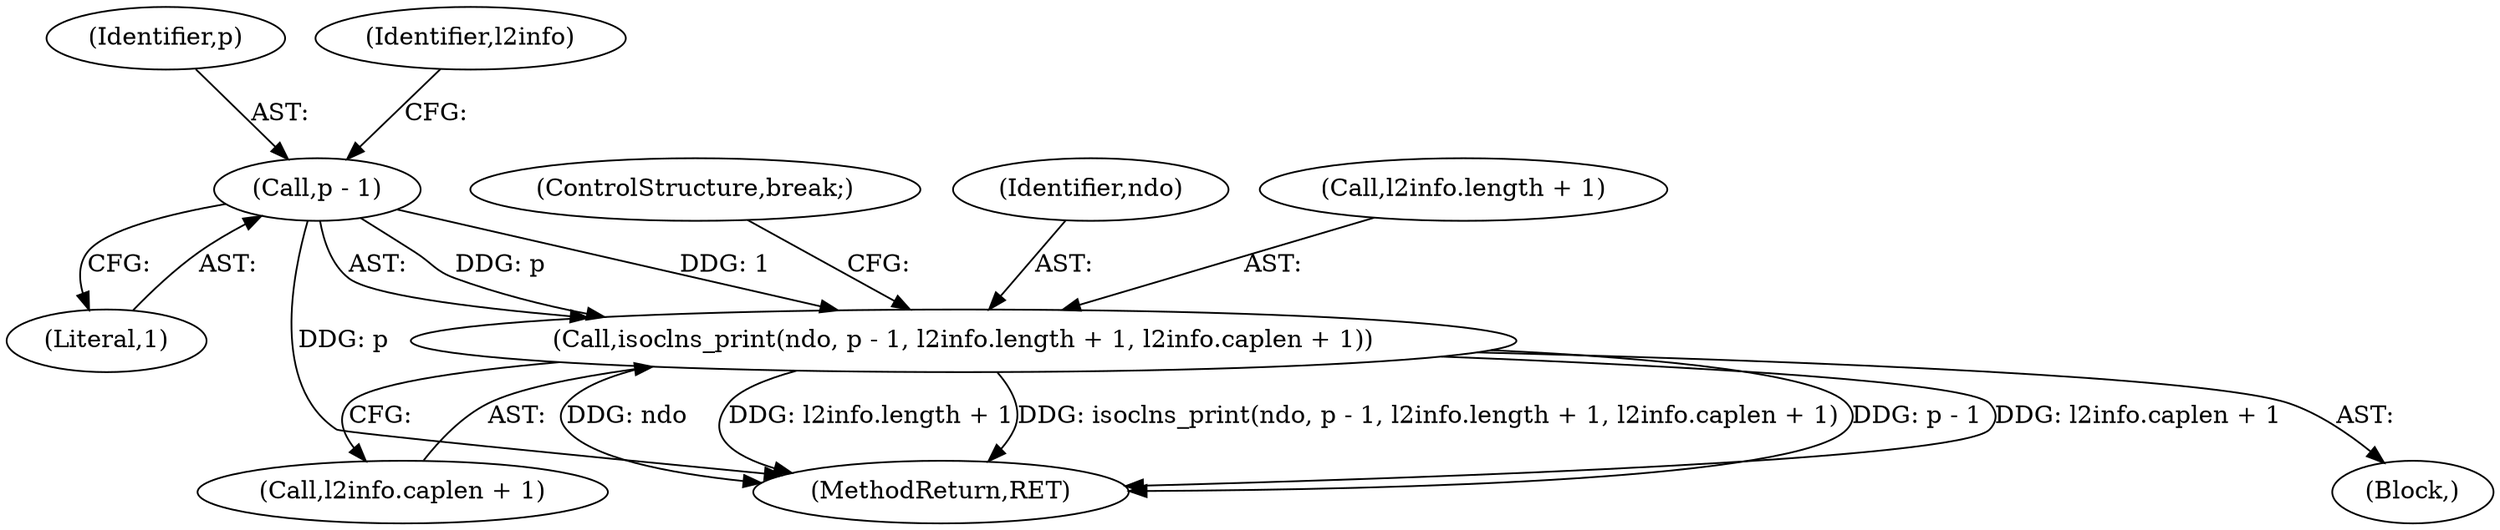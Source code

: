 digraph "0_tcpdump_1dcd10aceabbc03bf571ea32b892c522cbe923de_8@pointer" {
"1000165" [label="(Call,isoclns_print(ndo, p - 1, l2info.length + 1, l2info.caplen + 1))"];
"1000167" [label="(Call,p - 1)"];
"1000167" [label="(Call,p - 1)"];
"1000168" [label="(Identifier,p)"];
"1000180" [label="(ControlStructure,break;)"];
"1000166" [label="(Identifier,ndo)"];
"1000169" [label="(Literal,1)"];
"1000154" [label="(Block,)"];
"1000165" [label="(Call,isoclns_print(ndo, p - 1, l2info.length + 1, l2info.caplen + 1))"];
"1000175" [label="(Call,l2info.caplen + 1)"];
"1000198" [label="(MethodReturn,RET)"];
"1000172" [label="(Identifier,l2info)"];
"1000170" [label="(Call,l2info.length + 1)"];
"1000165" -> "1000154"  [label="AST: "];
"1000165" -> "1000175"  [label="CFG: "];
"1000166" -> "1000165"  [label="AST: "];
"1000167" -> "1000165"  [label="AST: "];
"1000170" -> "1000165"  [label="AST: "];
"1000175" -> "1000165"  [label="AST: "];
"1000180" -> "1000165"  [label="CFG: "];
"1000165" -> "1000198"  [label="DDG: ndo"];
"1000165" -> "1000198"  [label="DDG: l2info.length + 1"];
"1000165" -> "1000198"  [label="DDG: isoclns_print(ndo, p - 1, l2info.length + 1, l2info.caplen + 1)"];
"1000165" -> "1000198"  [label="DDG: p - 1"];
"1000165" -> "1000198"  [label="DDG: l2info.caplen + 1"];
"1000167" -> "1000165"  [label="DDG: p"];
"1000167" -> "1000165"  [label="DDG: 1"];
"1000167" -> "1000169"  [label="CFG: "];
"1000168" -> "1000167"  [label="AST: "];
"1000169" -> "1000167"  [label="AST: "];
"1000172" -> "1000167"  [label="CFG: "];
"1000167" -> "1000198"  [label="DDG: p"];
}
